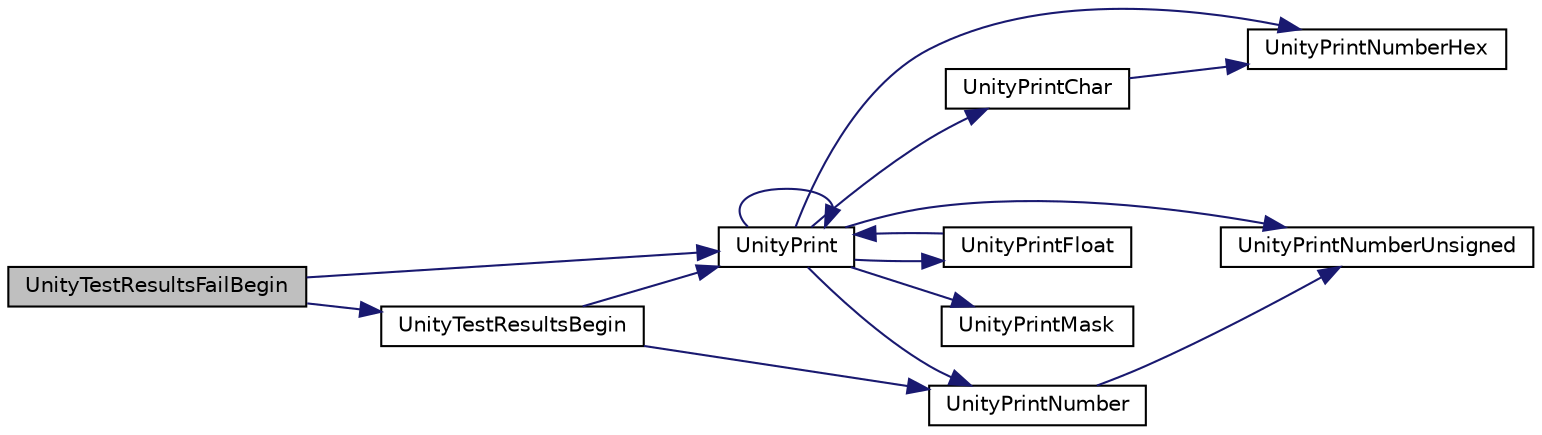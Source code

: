 digraph "UnityTestResultsFailBegin"
{
  edge [fontname="Helvetica",fontsize="10",labelfontname="Helvetica",labelfontsize="10"];
  node [fontname="Helvetica",fontsize="10",shape=record];
  rankdir="LR";
  Node270 [label="UnityTestResultsFailBegin",height=0.2,width=0.4,color="black", fillcolor="grey75", style="filled", fontcolor="black"];
  Node270 -> Node271 [color="midnightblue",fontsize="10",style="solid",fontname="Helvetica"];
  Node271 [label="UnityTestResultsBegin",height=0.2,width=0.4,color="black", fillcolor="white", style="filled",URL="$unity_8c.html#af87f4beffdad7f78fb592861e61b1bae"];
  Node271 -> Node272 [color="midnightblue",fontsize="10",style="solid",fontname="Helvetica"];
  Node272 [label="UnityPrint",height=0.2,width=0.4,color="black", fillcolor="white", style="filled",URL="$unity_8c.html#accff2eb4cfd0273e8ad62c37639d3e3c"];
  Node272 -> Node273 [color="midnightblue",fontsize="10",style="solid",fontname="Helvetica"];
  Node273 [label="UnityPrintChar",height=0.2,width=0.4,color="black", fillcolor="white", style="filled",URL="$unity_8c.html#aa3373f770c748cc1600d55cd8c7839c3"];
  Node273 -> Node274 [color="midnightblue",fontsize="10",style="solid",fontname="Helvetica"];
  Node274 [label="UnityPrintNumberHex",height=0.2,width=0.4,color="black", fillcolor="white", style="filled",URL="$unity_8c.html#ab5636c2c3e2d5ff0d89461e2323aa469"];
  Node272 -> Node275 [color="midnightblue",fontsize="10",style="solid",fontname="Helvetica"];
  Node275 [label="UnityPrintNumber",height=0.2,width=0.4,color="black", fillcolor="white", style="filled",URL="$unity_8c.html#a644211a214ab000dcabd5582c52e0313"];
  Node275 -> Node276 [color="midnightblue",fontsize="10",style="solid",fontname="Helvetica"];
  Node276 [label="UnityPrintNumberUnsigned",height=0.2,width=0.4,color="black", fillcolor="white", style="filled",URL="$unity_8c.html#a3ef388786e9a8e769d13af2601b592dc"];
  Node272 -> Node277 [color="midnightblue",fontsize="10",style="solid",fontname="Helvetica"];
  Node277 [label="UnityPrintFloat",height=0.2,width=0.4,color="black", fillcolor="white", style="filled",URL="$unity_8c.html#ac3d39bc0740a28949a2ba689588491c2"];
  Node277 -> Node272 [color="midnightblue",fontsize="10",style="solid",fontname="Helvetica"];
  Node272 -> Node276 [color="midnightblue",fontsize="10",style="solid",fontname="Helvetica"];
  Node272 -> Node278 [color="midnightblue",fontsize="10",style="solid",fontname="Helvetica"];
  Node278 [label="UnityPrintMask",height=0.2,width=0.4,color="black", fillcolor="white", style="filled",URL="$unity_8c.html#a207d5b3e2bfe8042b0505066ccd07c9b"];
  Node272 -> Node274 [color="midnightblue",fontsize="10",style="solid",fontname="Helvetica"];
  Node272 -> Node272 [color="midnightblue",fontsize="10",style="solid",fontname="Helvetica"];
  Node271 -> Node275 [color="midnightblue",fontsize="10",style="solid",fontname="Helvetica"];
  Node270 -> Node272 [color="midnightblue",fontsize="10",style="solid",fontname="Helvetica"];
}
